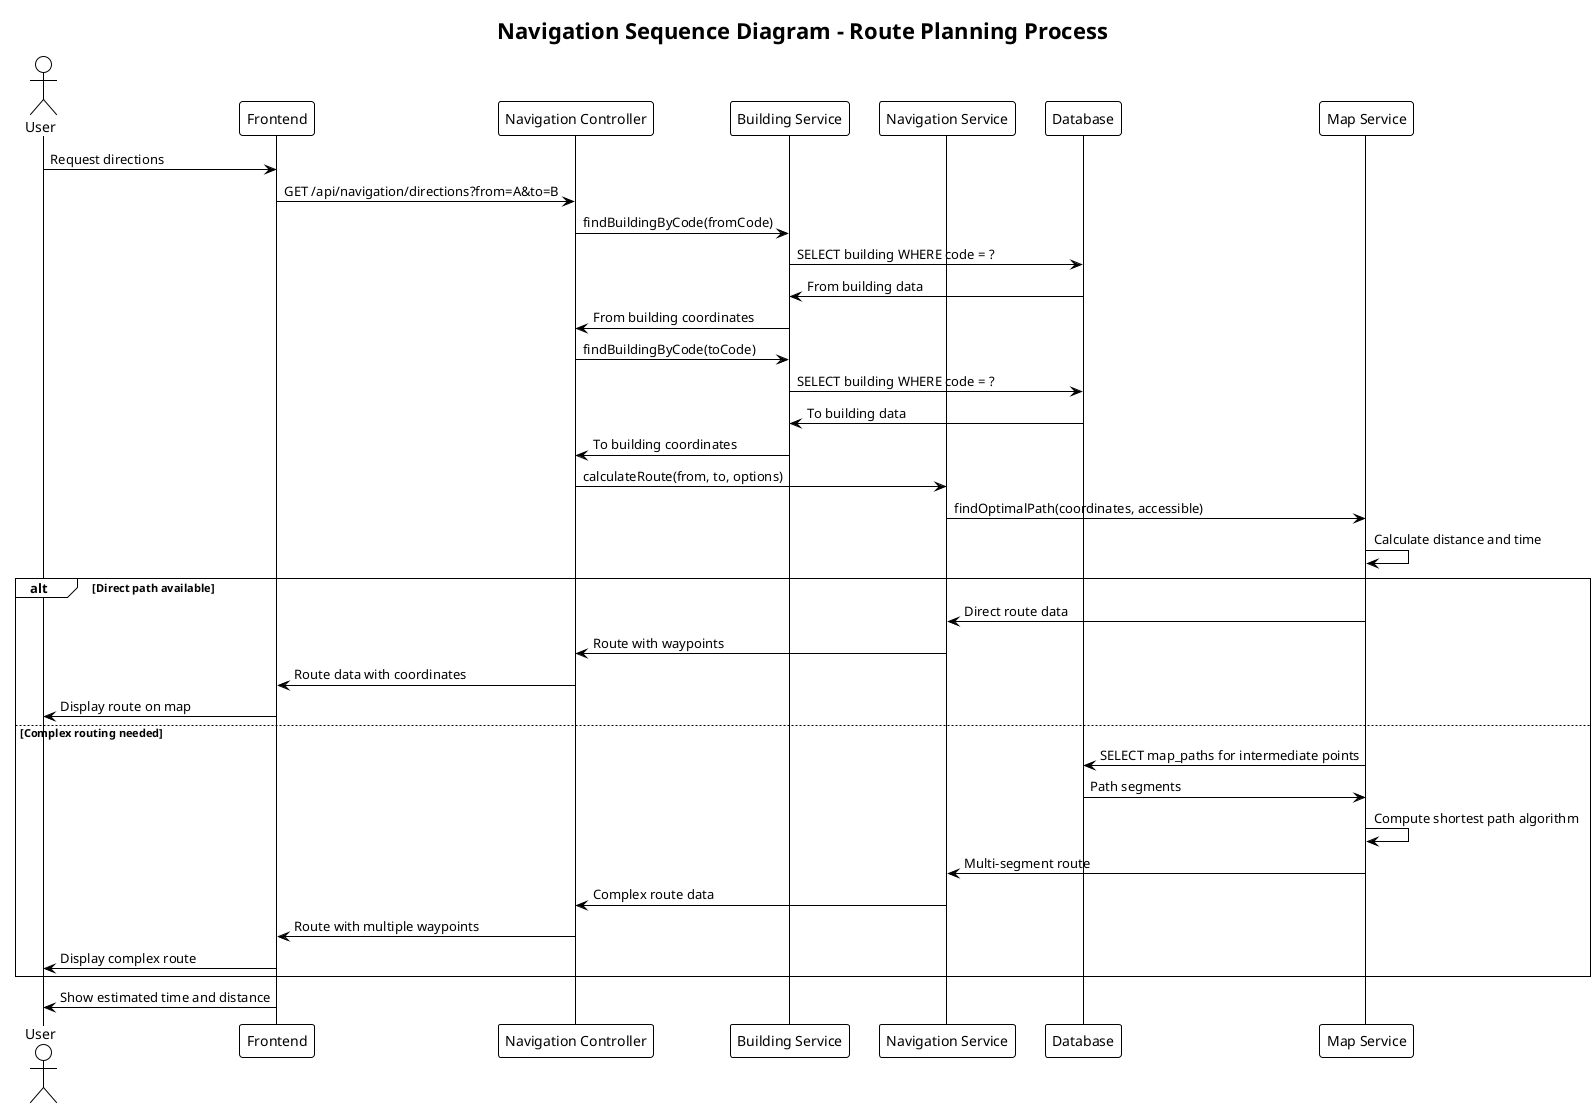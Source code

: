 @startuml Navigation_Sequence_Diagram
!theme plain
title Navigation Sequence Diagram - Route Planning Process

actor User
participant Frontend
participant "Navigation Controller" as NavCtrl
participant "Building Service" as BuildingSvc
participant "Navigation Service" as NavSvc
participant Database
participant "Map Service" as MapSvc

User -> Frontend: Request directions
Frontend -> NavCtrl: GET /api/navigation/directions?from=A&to=B
NavCtrl -> BuildingSvc: findBuildingByCode(fromCode)
BuildingSvc -> Database: SELECT building WHERE code = ?
Database -> BuildingSvc: From building data
BuildingSvc -> NavCtrl: From building coordinates

NavCtrl -> BuildingSvc: findBuildingByCode(toCode)
BuildingSvc -> Database: SELECT building WHERE code = ?
Database -> BuildingSvc: To building data
BuildingSvc -> NavCtrl: To building coordinates

NavCtrl -> NavSvc: calculateRoute(from, to, options)
NavSvc -> MapSvc: findOptimalPath(coordinates, accessible)
MapSvc -> MapSvc: Calculate distance and time

alt Direct path available
    MapSvc -> NavSvc: Direct route data
    NavSvc -> NavCtrl: Route with waypoints
    NavCtrl -> Frontend: Route data with coordinates
    Frontend -> User: Display route on map
else Complex routing needed
    MapSvc -> Database: SELECT map_paths for intermediate points
    Database -> MapSvc: Path segments
    MapSvc -> MapSvc: Compute shortest path algorithm
    MapSvc -> NavSvc: Multi-segment route
    NavSvc -> NavCtrl: Complex route data
    NavCtrl -> Frontend: Route with multiple waypoints
    Frontend -> User: Display complex route
end

Frontend -> User: Show estimated time and distance

@enduml